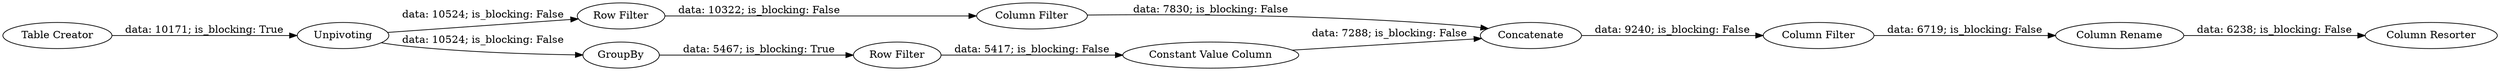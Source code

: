 digraph {
	"-5191481462954071752_6" [label="Row Filter"]
	"-5191481462954071752_14" [label="Column Resorter"]
	"-5191481462954071752_13" [label="Row Filter"]
	"-5191481462954071752_7" [label=GroupBy]
	"-5191481462954071752_5" [label=Unpivoting]
	"-5191481462954071752_10" [label=Concatenate]
	"-5191481462954071752_11" [label="Column Filter"]
	"-5191481462954071752_9" [label="Constant Value Column"]
	"-5191481462954071752_1" [label="Table Creator"]
	"-5191481462954071752_8" [label="Column Filter"]
	"-5191481462954071752_12" [label="Column Rename"]
	"-5191481462954071752_1" -> "-5191481462954071752_5" [label="data: 10171; is_blocking: True"]
	"-5191481462954071752_5" -> "-5191481462954071752_7" [label="data: 10524; is_blocking: False"]
	"-5191481462954071752_10" -> "-5191481462954071752_11" [label="data: 9240; is_blocking: False"]
	"-5191481462954071752_7" -> "-5191481462954071752_13" [label="data: 5467; is_blocking: True"]
	"-5191481462954071752_6" -> "-5191481462954071752_8" [label="data: 10322; is_blocking: False"]
	"-5191481462954071752_5" -> "-5191481462954071752_6" [label="data: 10524; is_blocking: False"]
	"-5191481462954071752_11" -> "-5191481462954071752_12" [label="data: 6719; is_blocking: False"]
	"-5191481462954071752_12" -> "-5191481462954071752_14" [label="data: 6238; is_blocking: False"]
	"-5191481462954071752_9" -> "-5191481462954071752_10" [label="data: 7288; is_blocking: False"]
	"-5191481462954071752_13" -> "-5191481462954071752_9" [label="data: 5417; is_blocking: False"]
	"-5191481462954071752_8" -> "-5191481462954071752_10" [label="data: 7830; is_blocking: False"]
	rankdir=LR
}
